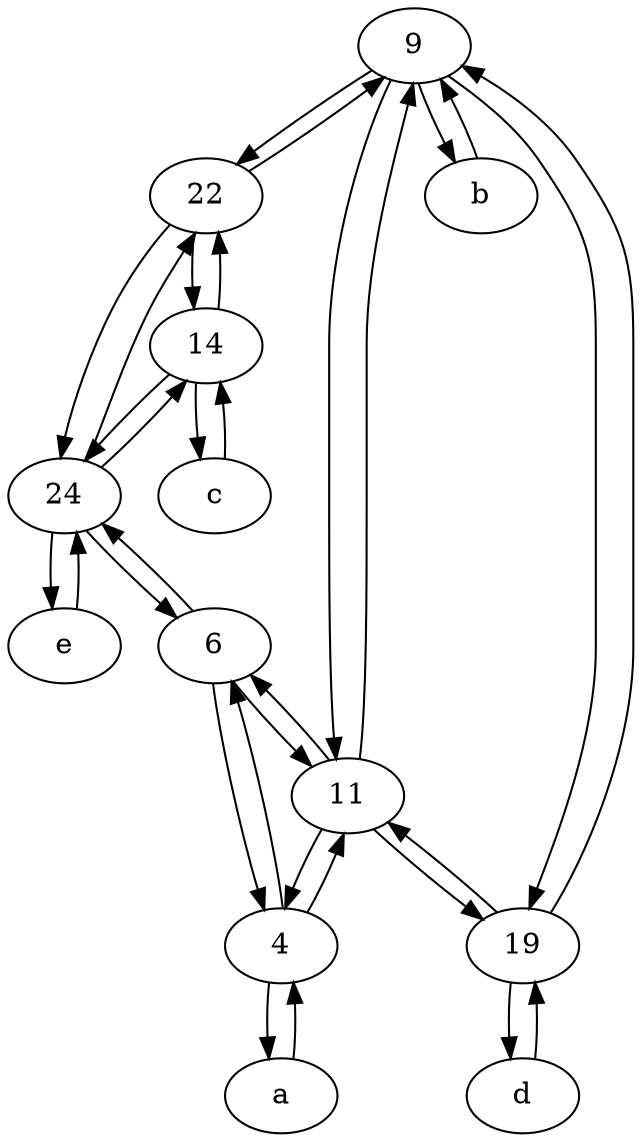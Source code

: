 digraph  {
	9;
	22;
	e [pos="30,50!"];
	11;
	d [pos="20,30!"];
	c [pos="20,10!"];
	24;
	14;
	a [pos="40,10!"];
	b [pos="50,20!"];
	19;
	4;
	6;
	11 -> 9;
	9 -> b;
	6 -> 24;
	4 -> a;
	c -> 14;
	11 -> 6;
	24 -> 22;
	11 -> 4;
	22 -> 14;
	9 -> 19;
	24 -> 6;
	b -> 9;
	14 -> c;
	14 -> 22;
	24 -> e;
	22 -> 24;
	19 -> 9;
	11 -> 19;
	a -> 4;
	e -> 24;
	19 -> d;
	22 -> 9;
	d -> 19;
	6 -> 11;
	9 -> 22;
	4 -> 6;
	24 -> 14;
	14 -> 24;
	9 -> 11;
	6 -> 4;
	19 -> 11;
	4 -> 11;

	}
